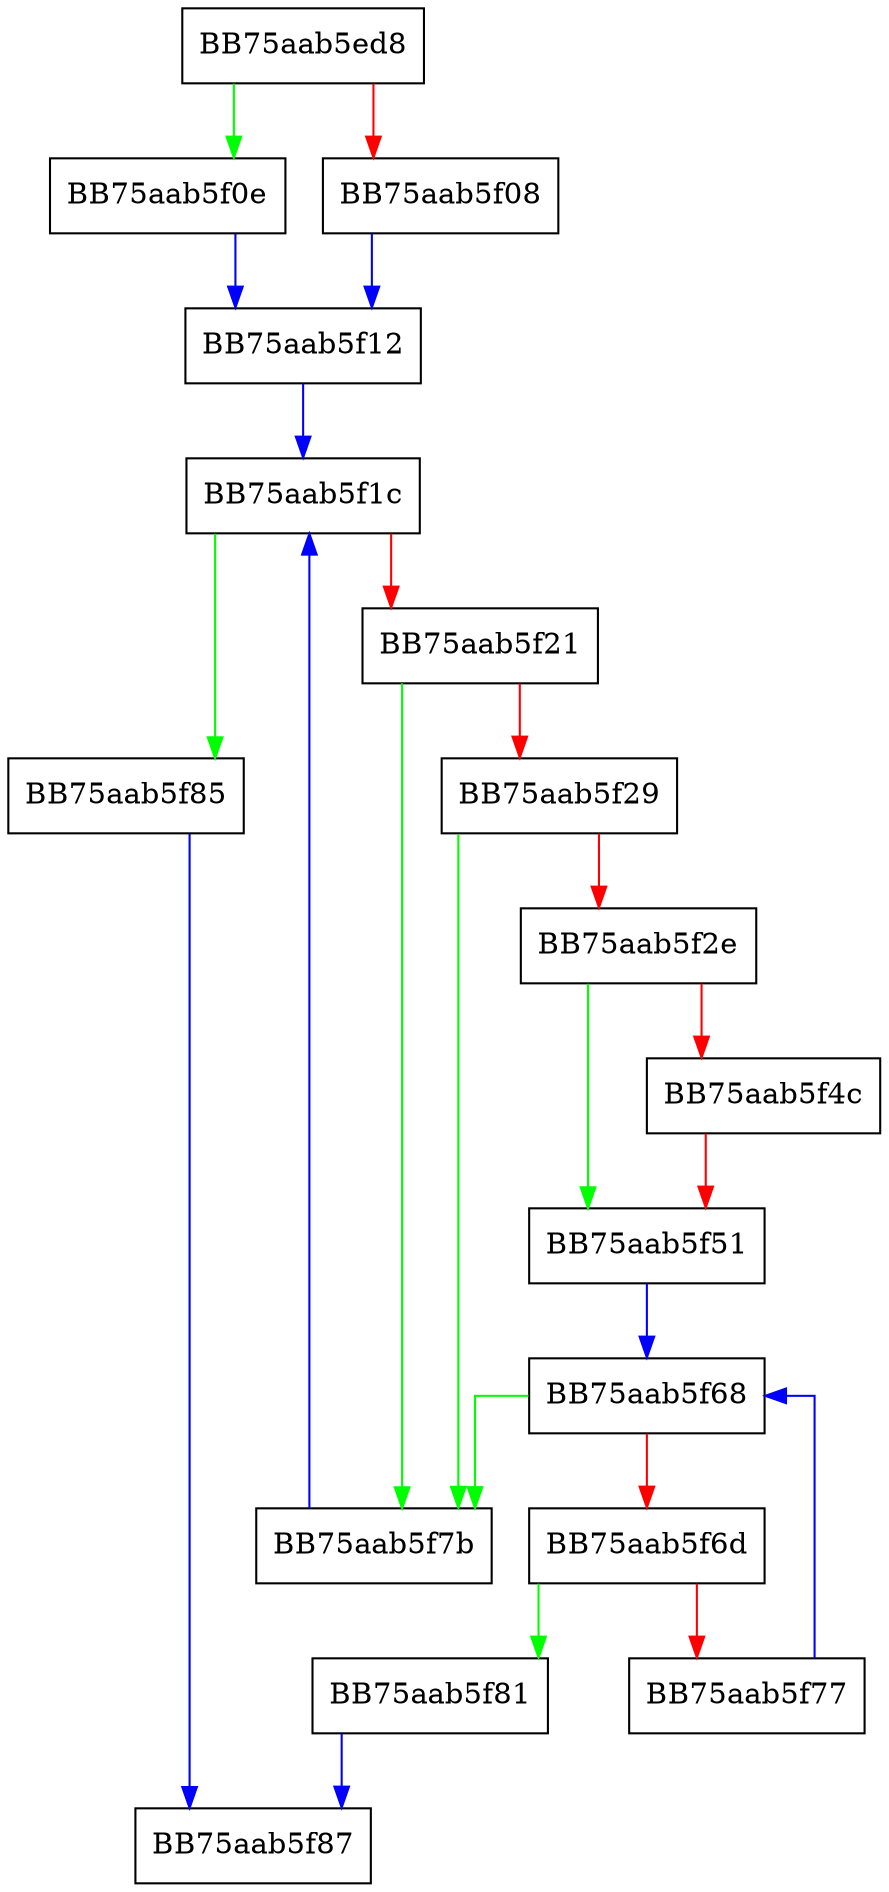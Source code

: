 digraph IsChildResourceSharedInThreat {
  node [shape="box"];
  graph [splines=ortho];
  BB75aab5ed8 -> BB75aab5f0e [color="green"];
  BB75aab5ed8 -> BB75aab5f08 [color="red"];
  BB75aab5f08 -> BB75aab5f12 [color="blue"];
  BB75aab5f0e -> BB75aab5f12 [color="blue"];
  BB75aab5f12 -> BB75aab5f1c [color="blue"];
  BB75aab5f1c -> BB75aab5f85 [color="green"];
  BB75aab5f1c -> BB75aab5f21 [color="red"];
  BB75aab5f21 -> BB75aab5f7b [color="green"];
  BB75aab5f21 -> BB75aab5f29 [color="red"];
  BB75aab5f29 -> BB75aab5f7b [color="green"];
  BB75aab5f29 -> BB75aab5f2e [color="red"];
  BB75aab5f2e -> BB75aab5f51 [color="green"];
  BB75aab5f2e -> BB75aab5f4c [color="red"];
  BB75aab5f4c -> BB75aab5f51 [color="red"];
  BB75aab5f51 -> BB75aab5f68 [color="blue"];
  BB75aab5f68 -> BB75aab5f7b [color="green"];
  BB75aab5f68 -> BB75aab5f6d [color="red"];
  BB75aab5f6d -> BB75aab5f81 [color="green"];
  BB75aab5f6d -> BB75aab5f77 [color="red"];
  BB75aab5f77 -> BB75aab5f68 [color="blue"];
  BB75aab5f7b -> BB75aab5f1c [color="blue"];
  BB75aab5f81 -> BB75aab5f87 [color="blue"];
  BB75aab5f85 -> BB75aab5f87 [color="blue"];
}